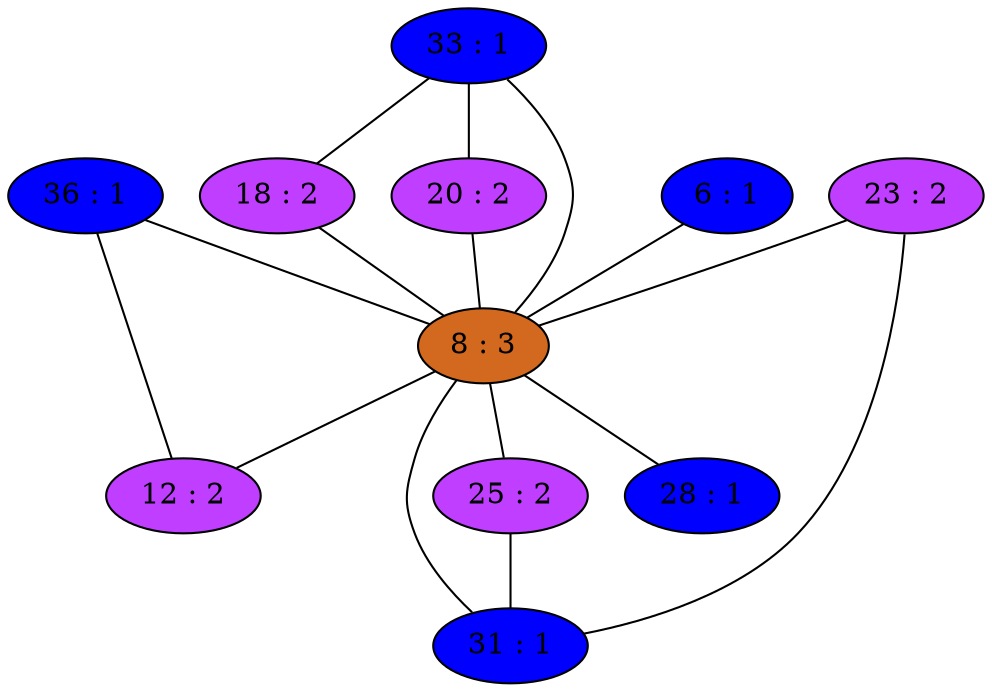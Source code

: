 strict graph {
33[label="33 : 1" style=filled fillcolor="blue1"];
33 -- 18
33 -- 20
33 -- 8
18[label="18 : 2" style=filled fillcolor="darkorchid1"];
18 -- 33
18 -- 8
36[label="36 : 1" style=filled fillcolor="blue1"];
36 -- 8
36 -- 12
20[label="20 : 2" style=filled fillcolor="darkorchid1"];
20 -- 33
20 -- 8
6[label="6 : 1" style=filled fillcolor="blue1"];
6 -- 8
23[label="23 : 2" style=filled fillcolor="darkorchid1"];
23 -- 8
23 -- 31
8[label="8 : 3" style=filled fillcolor="chocolate"];
8 -- 33
8 -- 18
8 -- 36
8 -- 20
8 -- 6
8 -- 23
8 -- 25
8 -- 28
8 -- 12
8 -- 31
25[label="25 : 2" style=filled fillcolor="darkorchid1"];
25 -- 8
25 -- 31
12[label="12 : 2" style=filled fillcolor="darkorchid1"];
12 -- 36
12 -- 8
28[label="28 : 1" style=filled fillcolor="blue1"];
28 -- 8
31[label="31 : 1" style=filled fillcolor="blue1"];
31 -- 23
31 -- 8
31 -- 25
}